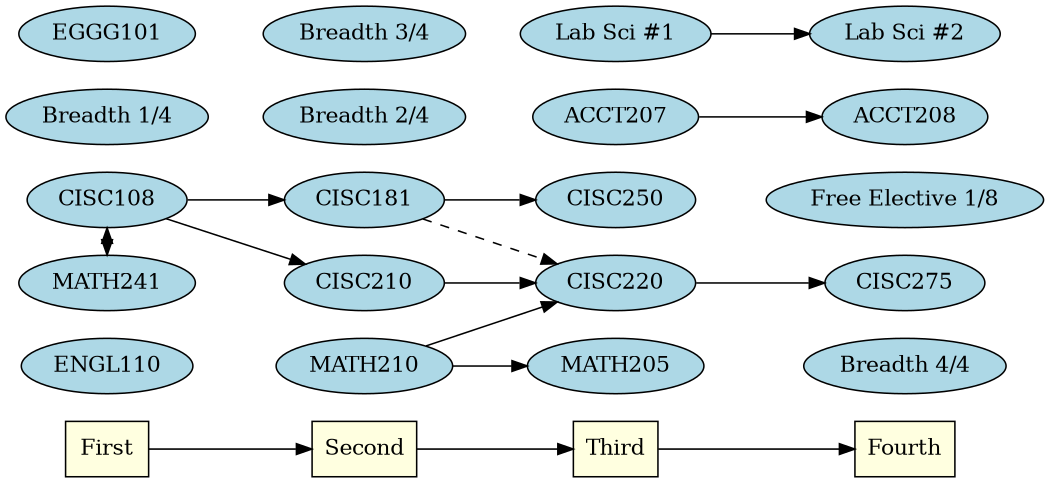 digraph world {

    node [ fillcolor="lightblue" style=filled ];
    size="7,7";
    rankdir="LR";
    
    "First" -> "Second" -> "Third" -> "Fourth";
    "First" [shape="box" fillcolor="lightyellow"];
    "Second" [shape="box" fillcolor="lightyellow"];
    "Third" [shape="box" fillcolor="lightyellow"];
    "Fourth" [shape="box" fillcolor="lightyellow"];
    
    {rank=same; "First";ENGL110;CISC108;MATH241;"Breadth 1/4";EGGG101;}
    {rank=same; "Second";CISC181;CISC210;"Breadth 2/4";"Breadth 3/4"}
    {rank=same; "Third";CISC220;CISC250;ACCT207;MATH205;"Lab Sci #1";}
    {rank=same; "Fourth";"Breadth 4/4";"Free Elective 1/8";CISC275;ACCT208;"Lab Sci #2";}

    
    
    MATH210 -> CISC220;
    CISC108 -> MATH241 [dir="both" style=dashed];
    
    ACCT207 -> ACCT208;

    "Lab Sci #1" -> "Lab Sci #2";
    CISC108 -> {CISC181; CISC210};
    CISC210 -> {CISC220};
    CISC181 -> CISC250;
    CISC181 -> CISC220 [style=dashed];
    MATH210 -> {MATH205};
    CISC220 -> {CISC275 }
    
    MATH205 -> "Breadth 4/4" [style=invis];
    CISC250 -> "Free Elective 1/8" [style=invis];
    
}
